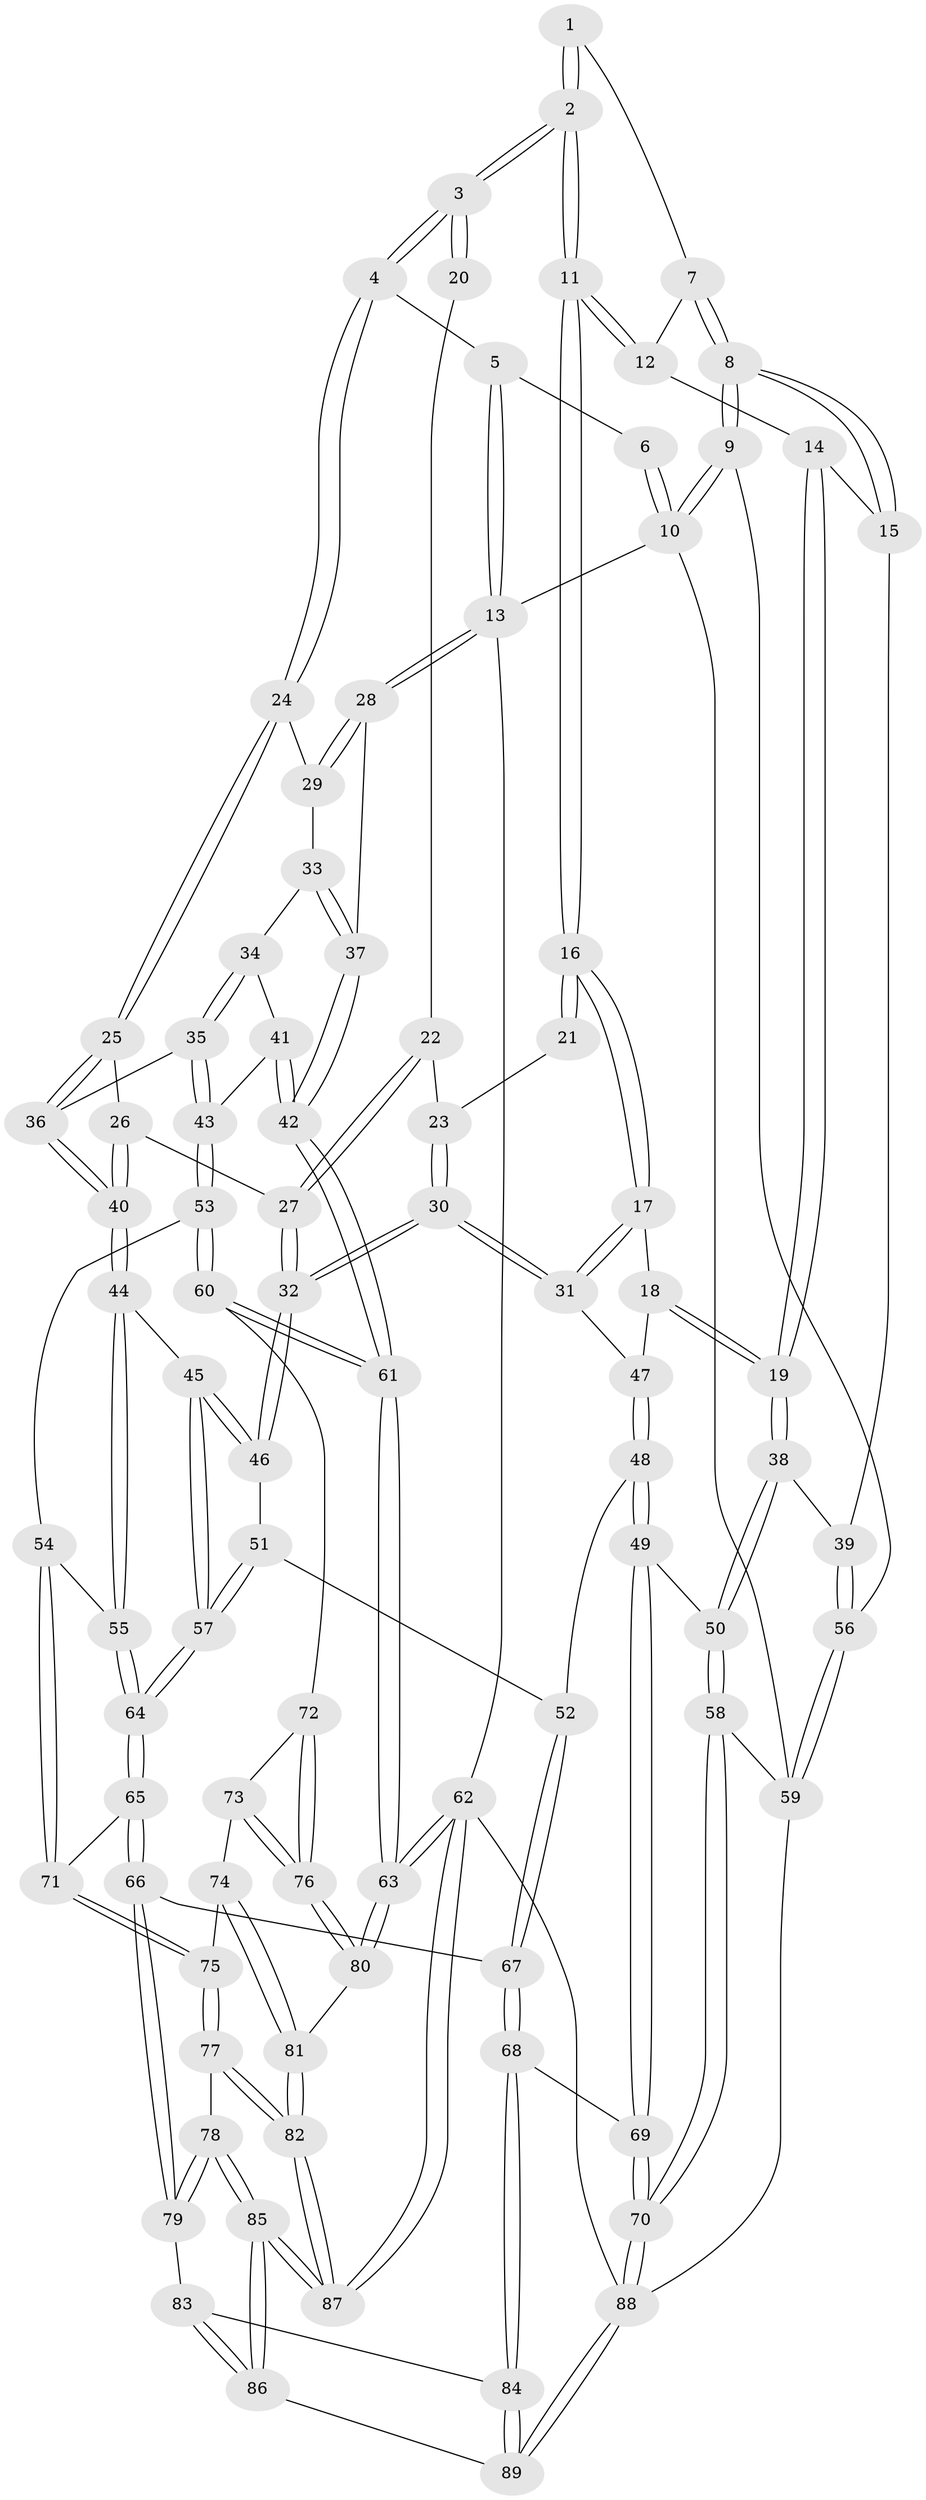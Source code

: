 // coarse degree distribution, {4: 0.2857142857142857, 3: 0.34285714285714286, 5: 0.14285714285714285, 2: 0.02857142857142857, 6: 0.14285714285714285, 7: 0.02857142857142857, 8: 0.02857142857142857}
// Generated by graph-tools (version 1.1) at 2025/06/03/04/25 22:06:03]
// undirected, 89 vertices, 219 edges
graph export_dot {
graph [start="1"]
  node [color=gray90,style=filled];
  1 [pos="+0.25904150654890506+0"];
  2 [pos="+0.3192807074811905+0.07354796852589456"];
  3 [pos="+0.7463910105118161+0.03805967836316408"];
  4 [pos="+0.7468079787893271+0.03774418392157688"];
  5 [pos="+0.7767283557243587+0"];
  6 [pos="+0.21572654430094318+0"];
  7 [pos="+0.1444823597439834+0.14694673358676008"];
  8 [pos="+0+0.26716755237966217"];
  9 [pos="+0+0.26719196027496284"];
  10 [pos="+0+0"];
  11 [pos="+0.3643473955581121+0.19896619377818256"];
  12 [pos="+0.17618729160609542+0.2203310771573201"];
  13 [pos="+1+0"];
  14 [pos="+0.16494559253993654+0.2515021638068135"];
  15 [pos="+0.11576919080492704+0.3048372595052754"];
  16 [pos="+0.36898506768834183+0.2064547433224065"];
  17 [pos="+0.3635857237197181+0.24781249051432008"];
  18 [pos="+0.3336078603082357+0.3049615083683752"];
  19 [pos="+0.3292158242825707+0.3112071998294868"];
  20 [pos="+0.7324151400953576+0.05094046577217726"];
  21 [pos="+0.4893078581450567+0.18757367179000703"];
  22 [pos="+0.6428454723921403+0.23418147346856447"];
  23 [pos="+0.5441240910901356+0.2801895548434264"];
  24 [pos="+0.7590739879441436+0.0642225353167581"];
  25 [pos="+0.7271388945509863+0.27421493012129455"];
  26 [pos="+0.6809395437159136+0.35290633037329505"];
  27 [pos="+0.613962140036274+0.3509025628545449"];
  28 [pos="+1+0.21703981973085457"];
  29 [pos="+0.8241836926250449+0.15557486302415205"];
  30 [pos="+0.5522493761200207+0.37047047671424876"];
  31 [pos="+0.5275944571626889+0.3651366571278264"];
  32 [pos="+0.5704852653072187+0.3834593577213406"];
  33 [pos="+0.8771166204180307+0.25284933329581133"];
  34 [pos="+0.878778440511345+0.28926740692798614"];
  35 [pos="+0.796042103649537+0.39340870573513675"];
  36 [pos="+0.7773652882826917+0.4031297659221626"];
  37 [pos="+1+0.24925568448647623"];
  38 [pos="+0.2744482471022117+0.4205990397183774"];
  39 [pos="+0.2207320216220734+0.3998336675910607"];
  40 [pos="+0.7617260106498418+0.4174121340768263"];
  41 [pos="+0.924265030166555+0.3439631732513232"];
  42 [pos="+1+0.37447029828424844"];
  43 [pos="+0.9400519162221002+0.48140531987610585"];
  44 [pos="+0.7530891258779382+0.4425387790456675"];
  45 [pos="+0.672184180620237+0.5130994619125021"];
  46 [pos="+0.5735695675148107+0.40667530430507254"];
  47 [pos="+0.45853854954810647+0.4011979639887754"];
  48 [pos="+0.38956026836497165+0.5181886800155985"];
  49 [pos="+0.35767746101056014+0.519563732586718"];
  50 [pos="+0.28572732535630574+0.46612640558695995"];
  51 [pos="+0.49016048833725073+0.4977131792379749"];
  52 [pos="+0.42908856865184486+0.5258498732022754"];
  53 [pos="+0.9808804075757078+0.5664486316191308"];
  54 [pos="+0.9516800624785826+0.5722796142608048"];
  55 [pos="+0.8932953890306254+0.5645227187054181"];
  56 [pos="+0+0.5033617960892491"];
  57 [pos="+0.6639227853700136+0.5921501728704813"];
  58 [pos="+0.06130219263384353+0.6645989852215485"];
  59 [pos="+0+0.6249433351951919"];
  60 [pos="+1+0.5987715446103581"];
  61 [pos="+1+0.6027837381087471"];
  62 [pos="+1+1"];
  63 [pos="+1+1"];
  64 [pos="+0.667374273393295+0.6259207966684135"];
  65 [pos="+0.6562580335603401+0.6576280710021701"];
  66 [pos="+0.6240473042006751+0.6893404323836938"];
  67 [pos="+0.575327937529343+0.7019333270628786"];
  68 [pos="+0.4847707375238637+0.7750693147650342"];
  69 [pos="+0.3438348175369482+0.691041001526119"];
  70 [pos="+0.17245933929929377+0.7650713178027889"];
  71 [pos="+0.8167517954446056+0.729522361619481"];
  72 [pos="+0.9635763078589674+0.7293808689720546"];
  73 [pos="+0.9027777344772523+0.7650979321664861"];
  74 [pos="+0.8576215343597962+0.7782627169839559"];
  75 [pos="+0.8377106304827974+0.7746782320853026"];
  76 [pos="+0.9523965348896046+0.834994908163661"];
  77 [pos="+0.8300497700814842+0.7875767141922083"];
  78 [pos="+0.735885282781652+0.8601274784414357"];
  79 [pos="+0.6788757221352568+0.8029903477294982"];
  80 [pos="+0.9554460413690595+0.8513992681408513"];
  81 [pos="+0.9129940195200644+0.8521984219505058"];
  82 [pos="+0.8574295651051088+0.9125152160513741"];
  83 [pos="+0.6446013562394426+0.8521481439994294"];
  84 [pos="+0.4556113732868731+0.9281464277274986"];
  85 [pos="+0.7772758747337504+1"];
  86 [pos="+0.5894062106257192+1"];
  87 [pos="+0.7792110784611302+1"];
  88 [pos="+0.2647052465638305+1"];
  89 [pos="+0.40877024605836987+1"];
  1 -- 2;
  1 -- 2;
  1 -- 7;
  2 -- 3;
  2 -- 3;
  2 -- 11;
  2 -- 11;
  3 -- 4;
  3 -- 4;
  3 -- 20;
  3 -- 20;
  4 -- 5;
  4 -- 24;
  4 -- 24;
  5 -- 6;
  5 -- 13;
  5 -- 13;
  6 -- 10;
  6 -- 10;
  7 -- 8;
  7 -- 8;
  7 -- 12;
  8 -- 9;
  8 -- 9;
  8 -- 15;
  8 -- 15;
  9 -- 10;
  9 -- 10;
  9 -- 56;
  10 -- 13;
  10 -- 59;
  11 -- 12;
  11 -- 12;
  11 -- 16;
  11 -- 16;
  12 -- 14;
  13 -- 28;
  13 -- 28;
  13 -- 62;
  14 -- 15;
  14 -- 19;
  14 -- 19;
  15 -- 39;
  16 -- 17;
  16 -- 17;
  16 -- 21;
  16 -- 21;
  17 -- 18;
  17 -- 31;
  17 -- 31;
  18 -- 19;
  18 -- 19;
  18 -- 47;
  19 -- 38;
  19 -- 38;
  20 -- 22;
  21 -- 23;
  22 -- 23;
  22 -- 27;
  22 -- 27;
  23 -- 30;
  23 -- 30;
  24 -- 25;
  24 -- 25;
  24 -- 29;
  25 -- 26;
  25 -- 36;
  25 -- 36;
  26 -- 27;
  26 -- 40;
  26 -- 40;
  27 -- 32;
  27 -- 32;
  28 -- 29;
  28 -- 29;
  28 -- 37;
  29 -- 33;
  30 -- 31;
  30 -- 31;
  30 -- 32;
  30 -- 32;
  31 -- 47;
  32 -- 46;
  32 -- 46;
  33 -- 34;
  33 -- 37;
  33 -- 37;
  34 -- 35;
  34 -- 35;
  34 -- 41;
  35 -- 36;
  35 -- 43;
  35 -- 43;
  36 -- 40;
  36 -- 40;
  37 -- 42;
  37 -- 42;
  38 -- 39;
  38 -- 50;
  38 -- 50;
  39 -- 56;
  39 -- 56;
  40 -- 44;
  40 -- 44;
  41 -- 42;
  41 -- 42;
  41 -- 43;
  42 -- 61;
  42 -- 61;
  43 -- 53;
  43 -- 53;
  44 -- 45;
  44 -- 55;
  44 -- 55;
  45 -- 46;
  45 -- 46;
  45 -- 57;
  45 -- 57;
  46 -- 51;
  47 -- 48;
  47 -- 48;
  48 -- 49;
  48 -- 49;
  48 -- 52;
  49 -- 50;
  49 -- 69;
  49 -- 69;
  50 -- 58;
  50 -- 58;
  51 -- 52;
  51 -- 57;
  51 -- 57;
  52 -- 67;
  52 -- 67;
  53 -- 54;
  53 -- 60;
  53 -- 60;
  54 -- 55;
  54 -- 71;
  54 -- 71;
  55 -- 64;
  55 -- 64;
  56 -- 59;
  56 -- 59;
  57 -- 64;
  57 -- 64;
  58 -- 59;
  58 -- 70;
  58 -- 70;
  59 -- 88;
  60 -- 61;
  60 -- 61;
  60 -- 72;
  61 -- 63;
  61 -- 63;
  62 -- 63;
  62 -- 63;
  62 -- 87;
  62 -- 87;
  62 -- 88;
  63 -- 80;
  63 -- 80;
  64 -- 65;
  64 -- 65;
  65 -- 66;
  65 -- 66;
  65 -- 71;
  66 -- 67;
  66 -- 79;
  66 -- 79;
  67 -- 68;
  67 -- 68;
  68 -- 69;
  68 -- 84;
  68 -- 84;
  69 -- 70;
  69 -- 70;
  70 -- 88;
  70 -- 88;
  71 -- 75;
  71 -- 75;
  72 -- 73;
  72 -- 76;
  72 -- 76;
  73 -- 74;
  73 -- 76;
  73 -- 76;
  74 -- 75;
  74 -- 81;
  74 -- 81;
  75 -- 77;
  75 -- 77;
  76 -- 80;
  76 -- 80;
  77 -- 78;
  77 -- 82;
  77 -- 82;
  78 -- 79;
  78 -- 79;
  78 -- 85;
  78 -- 85;
  79 -- 83;
  80 -- 81;
  81 -- 82;
  81 -- 82;
  82 -- 87;
  82 -- 87;
  83 -- 84;
  83 -- 86;
  83 -- 86;
  84 -- 89;
  84 -- 89;
  85 -- 86;
  85 -- 86;
  85 -- 87;
  85 -- 87;
  86 -- 89;
  88 -- 89;
  88 -- 89;
}

